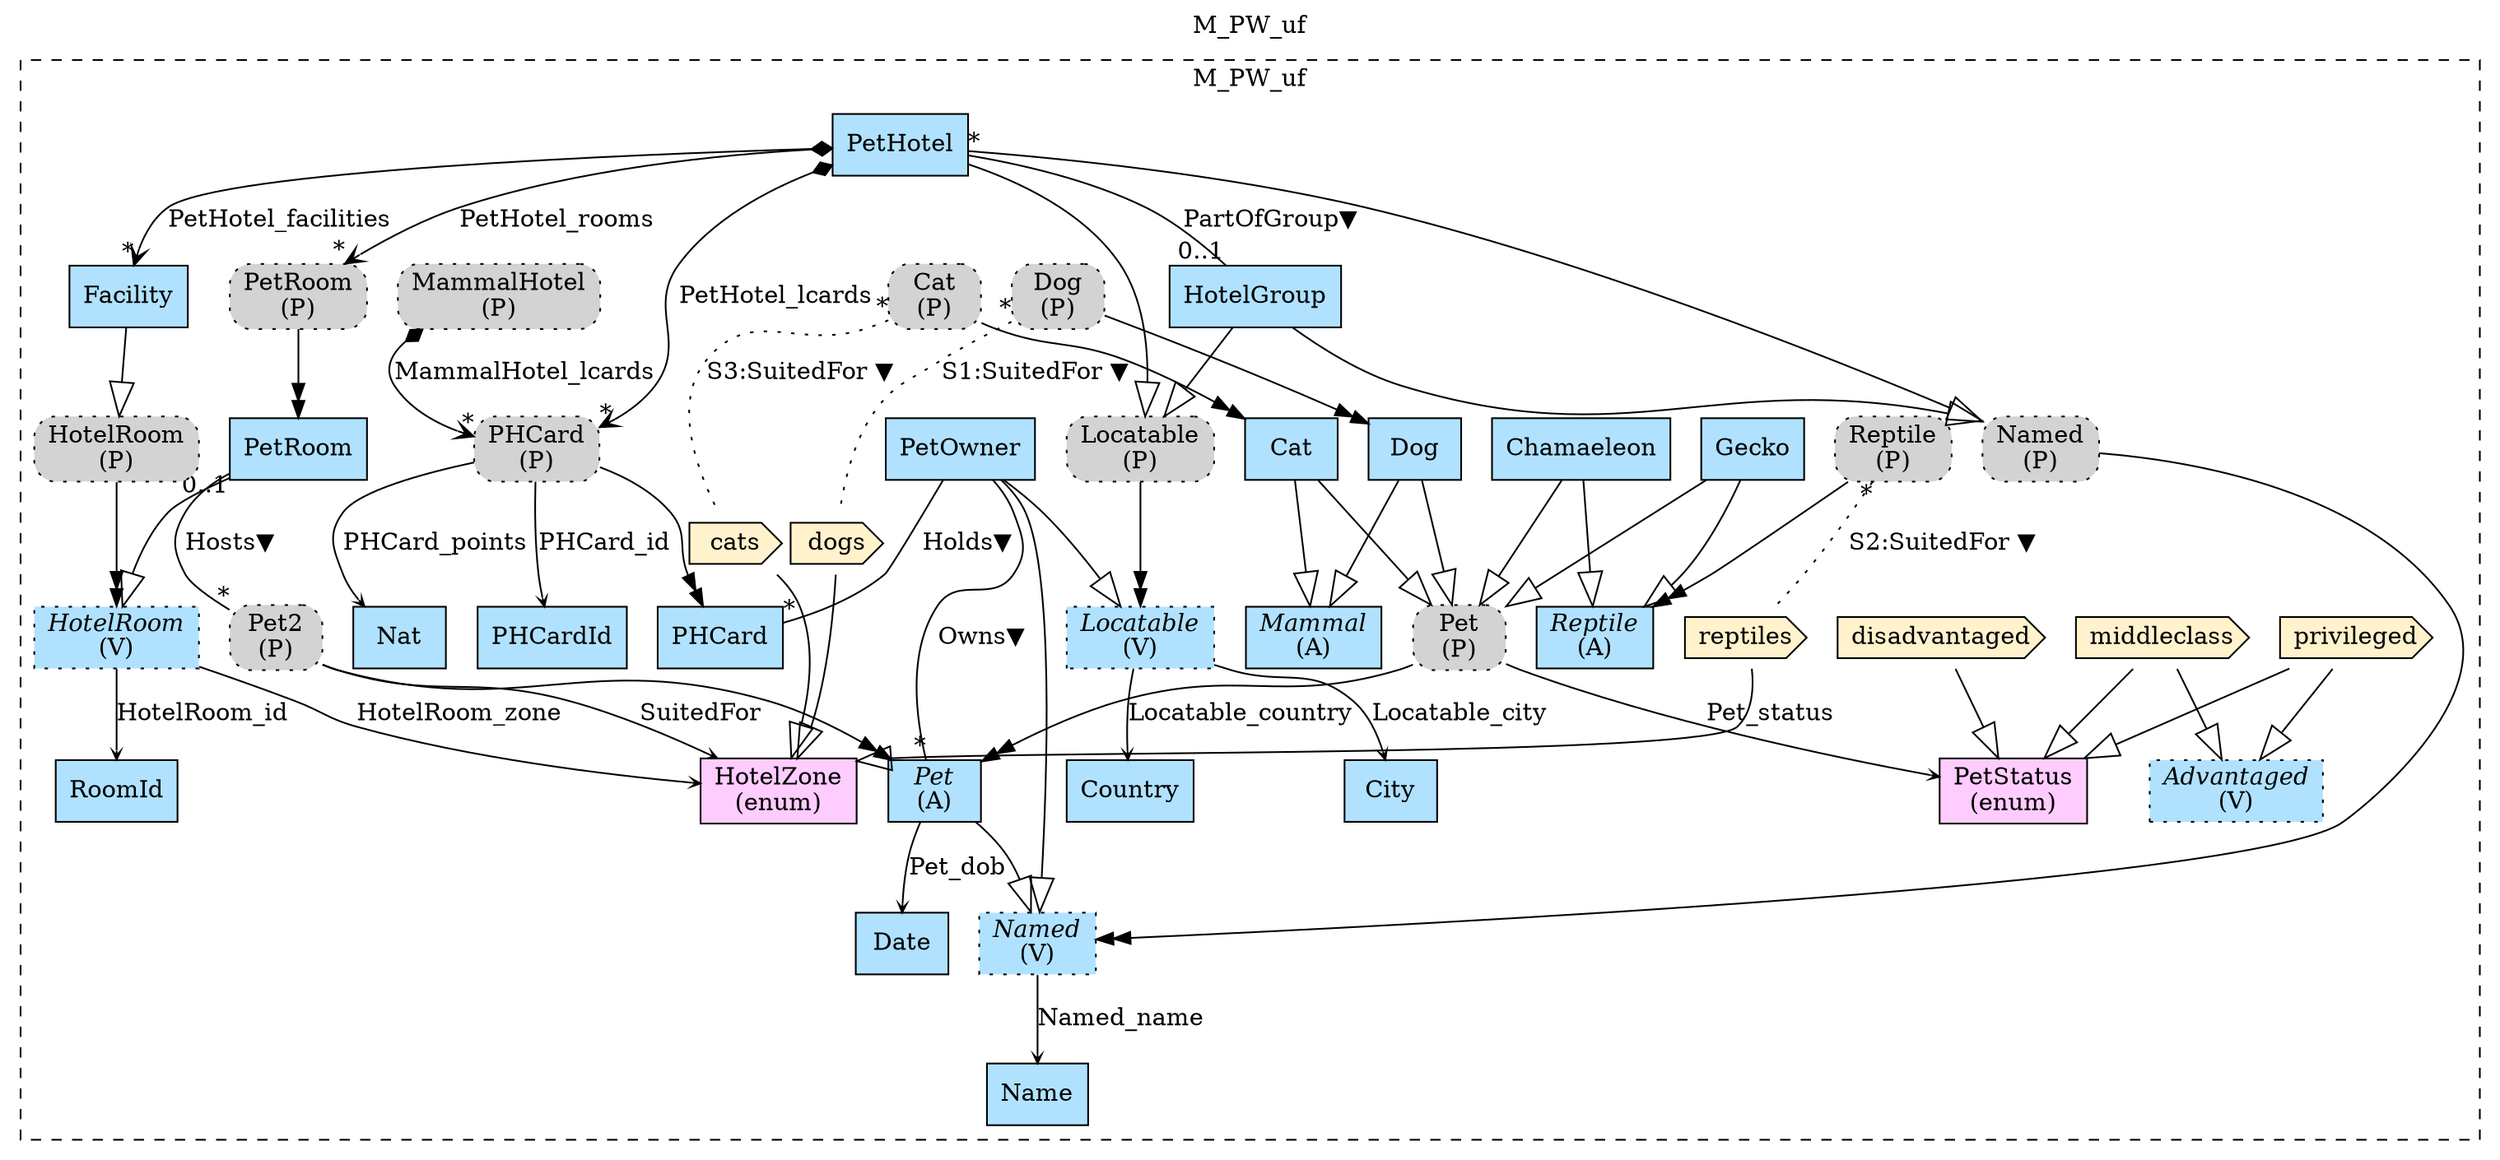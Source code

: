 digraph {graph[label=M_PW_uf,labelloc=tl,labelfontsize=12];
subgraph cluster_M_PW_uf{style=dashed;label=M_PW_uf;
"Name"[shape=record,fillcolor=lightskyblue1,style = filled,label="Name"];
"Country"[shape=record,fillcolor=lightskyblue1,style = filled,label="Country"];
"City"[shape=record,fillcolor=lightskyblue1,style = filled,label="City"];
"Date"[shape=record,fillcolor=lightskyblue1,style = filled,label="Date"];
"PHCard"[shape=record,fillcolor=lightskyblue1,style = filled,label="PHCard"];
"Pet"[shape=record,fillcolor=lightskyblue1,style = filled,label=<{<I>Pet</I><br/>(A)}>];
"Named"[shape=record,fillcolor=lightskyblue1,style ="filled,dotted",label=<{<I>Named</I><br/>(V)}>];
"PetOwner"[shape=record,fillcolor=lightskyblue1,style = filled,label="PetOwner"];
"Locatable"[shape=record,fillcolor=lightskyblue1,style ="filled,dotted",label=<{<I>Locatable</I><br/>(V)}>];
"disadvantaged"[shape=cds,fillcolor="#FFF2CC",style = filled,label="disadvantaged"];
"PetStatus"[shape=record,fillcolor="#FFCCFF",style = filled,label="PetStatus\l(enum)"];
"PPet"[shape=box,fillcolor=lightgray,style ="rounded,filled,dotted",label=<Pet<br/>(P)>];
"Dog"[shape=record,fillcolor=lightskyblue1,style = filled,label="Dog"];
"Cat"[shape=record,fillcolor=lightskyblue1,style = filled,label="Cat"];
"Mammal"[shape=record,fillcolor=lightskyblue1,style = filled,label=<{<I>Mammal</I><br/>(A)}>];
"Chamaeleon"[shape=record,fillcolor=lightskyblue1,style = filled,label="Chamaeleon"];
"Gecko"[shape=record,fillcolor=lightskyblue1,style = filled,label="Gecko"];
"Reptile"[shape=record,fillcolor=lightskyblue1,style = filled,label=<{<I>Reptile</I><br/>(A)}>];
"privileged"[shape=cds,fillcolor="#FFF2CC",style = filled,label="privileged"];
"middleclass"[shape=cds,fillcolor="#FFF2CC",style = filled,label="middleclass"];
"Advantaged"[shape=record,fillcolor=lightskyblue1,style ="filled,dotted",label=<{<I>Advantaged</I><br/>(V)}>];
"PPet2"[shape=box,fillcolor=lightgray,style ="rounded,filled,dotted",label=<Pet2<br/>(P)>];
"RoomId"[shape=record,fillcolor=lightskyblue1,style = filled,label="RoomId"];
"HotelZone"[shape=record,fillcolor="#FFCCFF",style = filled,label="HotelZone\l(enum)"];
"PDog"[shape=box,fillcolor=lightgray,style ="rounded,filled,dotted",label=<Dog<br/>(P)>];
"dogs"[shape=cds,fillcolor="#FFF2CC",style = filled,label="dogs"];
"PReptile"[shape=box,fillcolor=lightgray,style ="rounded,filled,dotted",label=<Reptile<br/>(P)>];
"reptiles"[shape=cds,fillcolor="#FFF2CC",style = filled,label="reptiles"];
"PCat"[shape=box,fillcolor=lightgray,style ="rounded,filled,dotted",label=<Cat<br/>(P)>];
"cats"[shape=cds,fillcolor="#FFF2CC",style = filled,label="cats"];
"PetRoom"[shape=record,fillcolor=lightskyblue1,style = filled,label="PetRoom"];
"HotelRoom"[shape=record,fillcolor=lightskyblue1,style ="filled,dotted",label=<{<I>HotelRoom</I><br/>(V)}>];
"PPetRoom"[shape=box,fillcolor=lightgray,style ="rounded,filled,dotted",label=<PetRoom<br/>(P)>];
"PetHotel"[shape=record,fillcolor=lightskyblue1,style = filled,label="PetHotel"];
"PNamed"[shape=box,fillcolor=lightgray,style ="rounded,filled,dotted",label=<Named<br/>(P)>];
"HotelGroup"[shape=record,fillcolor=lightskyblue1,style = filled,label="HotelGroup"];
"PLocatable"[shape=box,fillcolor=lightgray,style ="rounded,filled,dotted",label=<Locatable<br/>(P)>];
"Facility"[shape=record,fillcolor=lightskyblue1,style = filled,label="Facility"];
"PHotelRoom"[shape=box,fillcolor=lightgray,style ="rounded,filled,dotted",label=<HotelRoom<br/>(P)>];
"Nat"[shape=record,fillcolor=lightskyblue1,style = filled,label="Nat"];
"PHCardId"[shape=record,fillcolor=lightskyblue1,style = filled,label="PHCardId"];
"PMammalHotel"[shape=box,fillcolor=lightgray,style ="rounded,filled,dotted",label=<MammalHotel<br/>(P)>];
"PPHCard"[shape=box,fillcolor=lightgray,style ="rounded,filled,dotted",label=<PHCard<br/>(P)>];

"Named"->"Name"[label="Named_name",arrowhead=vee,headlabel="",arrowsize=.5];
"Locatable"->"Country"[label="Locatable_country",arrowhead=vee,headlabel="",arrowsize=.5];
"Locatable"->"City"[label="Locatable_city",arrowhead=vee,headlabel="",arrowsize=.5];
"Pet"->"Date"[label="Pet_dob",arrowhead=vee,headlabel="",arrowsize=.5];
"PetOwner"->"Pet"[label="Owns▼",dir=none,taillabel="",headlabel="*"];
"PetOwner"->"PHCard"[label="Holds▼",dir=none,taillabel="",headlabel="*"];
"Pet"->"Named"[arrowhead=onormal,arrowsize=2.0];
"PetOwner"->"Named"[arrowhead=onormal,arrowsize=2.0];
"PetOwner"->"Locatable"[arrowhead=onormal,arrowsize=2.0];
"privileged"->"PetStatus"[arrowhead=onormal,arrowsize=2.0];
"middleclass"->"PetStatus"[arrowhead=onormal,arrowsize=2.0];
"disadvantaged"->"PetStatus"[arrowhead=onormal,arrowsize=2.0];
"PPet"->"PetStatus"[label="Pet_status",arrowhead=vee,headlabel="",arrowsize=.5];
"Dog"->"PPet"[arrowhead=onormal,arrowsize=2.0];
"Cat"->"PPet"[arrowhead=onormal,arrowsize=2.0];
"Chamaeleon"->"PPet"[arrowhead=onormal,arrowsize=2.0];
"Gecko"->"PPet"[arrowhead=onormal,arrowsize=2.0];
"Dog"->"Mammal"[arrowhead=onormal,arrowsize=2.0];
"Cat"->"Mammal"[arrowhead=onormal,arrowsize=2.0];
"Chamaeleon"->"Reptile"[arrowhead=onormal,arrowsize=2.0];
"Gecko"->"Reptile"[arrowhead=onormal,arrowsize=2.0];
"privileged"->"Advantaged"[arrowhead=onormal,arrowsize=2.0];
"middleclass"->"Advantaged"[arrowhead=onormal,arrowsize=2.0];
"dogs"->"HotelZone"[arrowhead=onormal,arrowsize=2.0];
"reptiles"->"HotelZone"[arrowhead=onormal,arrowsize=2.0];
"cats"->"HotelZone"[arrowhead=onormal,arrowsize=2.0];
"PetRoom"->"PPet2"[label="Hosts▼",dir=none,taillabel="0..1",headlabel="*"];
"PPet2"->"HotelZone"[label="SuitedFor",arrowhead=vee,headlabel="",arrowsize=.5];
"HotelRoom"->"RoomId"[label="HotelRoom_id",arrowhead=vee,headlabel="",arrowsize=.5];
"HotelRoom"->"HotelZone"[label="HotelRoom_zone",arrowhead=vee,headlabel="",arrowsize=.5];
"PDog"->"dogs"[label="S1:SuitedFor ▼",dir=none,taillabel="*",headlabel="",style=dotted];
"PReptile"->"reptiles"[label="S2:SuitedFor ▼",dir=none,taillabel="*",headlabel="",style=dotted];
"PCat"->"cats"[label="S3:SuitedFor ▼",dir=none,taillabel="*",headlabel="",style=dotted];
"PetRoom"->"HotelRoom"[arrowhead=onormal,arrowsize=2.0];
"PetHotel"->"HotelGroup"[label="PartOfGroup▼",dir=none,taillabel="*",headlabel="0..1"];
"PetHotel"->"PPHCard"[label="PetHotel_lcards",arrowhead=vee,arrowtail=diamond,dir=both,headlabel="*"];
"PetHotel"->"Facility"[label="PetHotel_facilities",arrowhead=vee,arrowtail=diamond,dir=both,headlabel="*"];
"PetHotel"->"PPetRoom"[label="PetHotel_rooms",arrowhead=vee,arrowtail=diamond,dir=both,headlabel="*"];
"PetHotel"->"PNamed"[arrowhead=onormal,arrowsize=2.0];
"PetHotel"->"PLocatable"[arrowhead=onormal,arrowsize=2.0];
"HotelGroup"->"PNamed"[arrowhead=onormal,arrowsize=2.0];
"HotelGroup"->"PLocatable"[arrowhead=onormal,arrowsize=2.0];
"Facility"->"PHotelRoom"[arrowhead=onormal,arrowsize=2.0];
"PPHCard"->"Nat"[label="PHCard_points",arrowhead=vee,headlabel="",arrowsize=.5];
"PPHCard"->"PHCardId"[label="PHCard_id",arrowhead=vee,headlabel="",arrowsize=.5];
"PMammalHotel"->"PPHCard"[label="MammalHotel_lcards",arrowhead=vee,arrowtail=diamond,dir=both,headlabel="*"];

}
"PPet"->"Pet"[arrowhead=normalnormal];
"PPet2"->"Pet"[arrowhead=normalnormal];
"PDog"->"Dog"[arrowhead=normalnormal];
"PReptile"->"Reptile"[arrowhead=normalnormal];
"PCat"->"Cat"[arrowhead=normalnormal];
"PNamed"->"Named"[arrowhead=normalnormal];
"PLocatable"->"Locatable"[arrowhead=normalnormal];
"PPetRoom"->"PetRoom"[arrowhead=normalnormal];
"PHotelRoom"->"HotelRoom"[arrowhead=normalnormal];
"PPHCard"->"PHCard"[arrowhead=normalnormal];

}